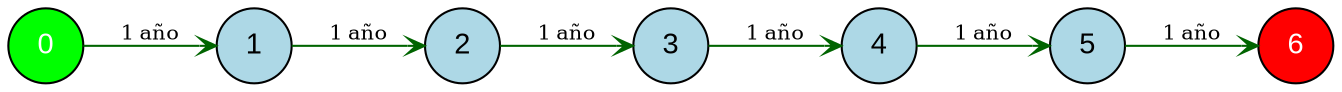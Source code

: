 digraph PlanOptimo {
    rankdir=LR;
    node [shape=circle, style=filled, fillcolor=lightblue, fontname=Arial];
    edge [color=darkgreen, arrowhead=vee, arrowsize=0.8];

    "0" [fillcolor=green, fontcolor=white];
    "1";
    "2";
    "3";
    "4";
    "5";
    "6" [fillcolor=red, fontcolor=white];

    "0" -> "1" [label="1 año", fontsize=10];
    "1" -> "2" [label="1 año", fontsize=10];
    "2" -> "3" [label="1 año", fontsize=10];
    "3" -> "4" [label="1 año", fontsize=10];
    "4" -> "5" [label="1 año", fontsize=10];
    "5" -> "6" [label="1 año", fontsize=10];
}
